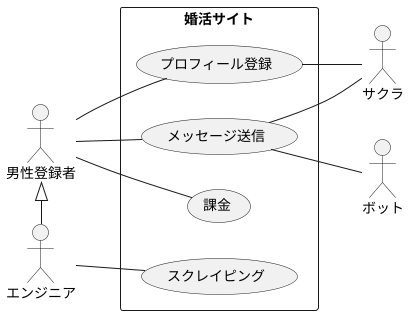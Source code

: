 @startuml
skinparam defaultFontName JPDoc

left to right direction
actor member as "男性登録者"
actor engineer as "エンジニア"
actor decoy as "サクラ"
actor bot as "ボット"
member <|- engineer
rectangle "婚活サイト" {
	
	member -- (プロフィール登録)
	(プロフィール登録) -- decoy

	member -- (メッセージ送信)
	(メッセージ送信) -- decoy
	(メッセージ送信) -- bot

	member -- (課金)

	engineer -- (スクレイピング)
}
@enduml